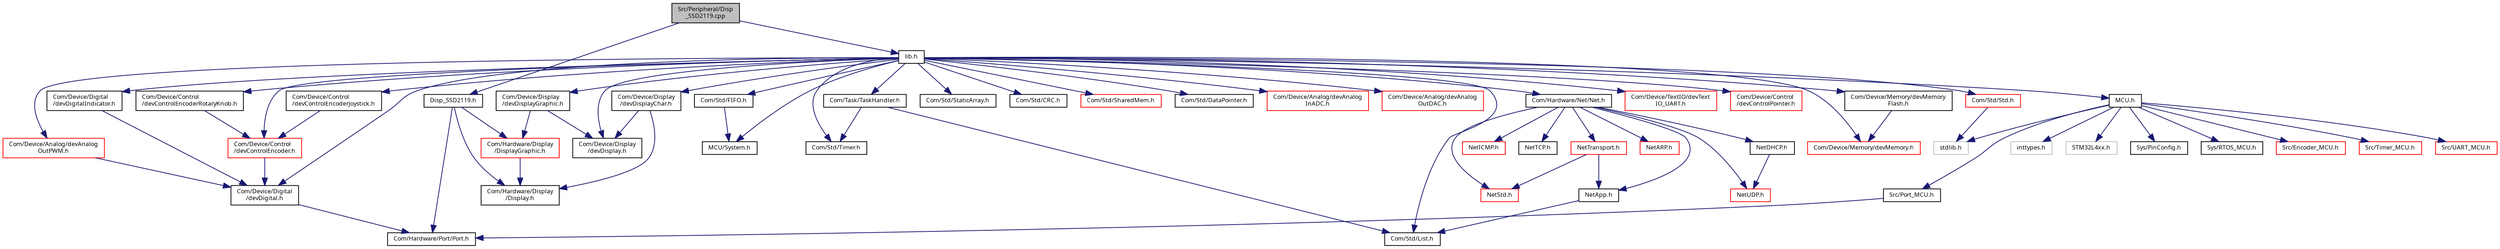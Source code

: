 digraph "Src/Peripheral/Disp_SSD2119.cpp"
{
  edge [fontname="Sans",fontsize="8",labelfontname="Sans",labelfontsize="8"];
  node [fontname="Sans",fontsize="8",shape=record];
  Node1 [label="Src/Peripheral/Disp\l_SSD2119.cpp",height=0.2,width=0.4,color="black", fillcolor="grey75", style="filled", fontcolor="black"];
  Node1 -> Node2 [color="midnightblue",fontsize="8",style="solid",fontname="Sans"];
  Node2 [label="lib.h",height=0.2,width=0.4,color="black", fillcolor="white", style="filled",URL="$lib_8h.html",tooltip="Library main include file. "];
  Node2 -> Node3 [color="midnightblue",fontsize="8",style="solid",fontname="Sans"];
  Node3 [label="MCU/System.h",height=0.2,width=0.4,color="black", fillcolor="white", style="filled",URL="$_system_8h.html"];
  Node2 -> Node4 [color="midnightblue",fontsize="8",style="solid",fontname="Sans"];
  Node4 [label="MCU.h",height=0.2,width=0.4,color="black", fillcolor="white", style="filled",URL="$_m_c_u_8h_source.html"];
  Node4 -> Node5 [color="midnightblue",fontsize="8",style="solid",fontname="Sans"];
  Node5 [label="inttypes.h",height=0.2,width=0.4,color="grey75", fillcolor="white", style="filled"];
  Node4 -> Node6 [color="midnightblue",fontsize="8",style="solid",fontname="Sans"];
  Node6 [label="stdlib.h",height=0.2,width=0.4,color="grey75", fillcolor="white", style="filled"];
  Node4 -> Node7 [color="midnightblue",fontsize="8",style="solid",fontname="Sans"];
  Node7 [label="STM32L4xx.h",height=0.2,width=0.4,color="grey75", fillcolor="white", style="filled"];
  Node4 -> Node8 [color="midnightblue",fontsize="8",style="solid",fontname="Sans"];
  Node8 [label="Sys/PinConfig.h",height=0.2,width=0.4,color="black", fillcolor="white", style="filled",URL="$_pin_config_8h.html"];
  Node4 -> Node9 [color="midnightblue",fontsize="8",style="solid",fontname="Sans"];
  Node9 [label="Sys/RTOS_MCU.h",height=0.2,width=0.4,color="black", fillcolor="white", style="filled",URL="$_r_t_o_s___m_c_u_8h.html"];
  Node4 -> Node10 [color="midnightblue",fontsize="8",style="solid",fontname="Sans"];
  Node10 [label="Src/Encoder_MCU.h",height=0.2,width=0.4,color="red", fillcolor="white", style="filled",URL="$_encoder___m_c_u_8h.html"];
  Node4 -> Node11 [color="midnightblue",fontsize="8",style="solid",fontname="Sans"];
  Node11 [label="Src/Port_MCU.h",height=0.2,width=0.4,color="black", fillcolor="white", style="filled",URL="$_port___m_c_u_8h.html"];
  Node11 -> Node12 [color="midnightblue",fontsize="8",style="solid",fontname="Sans"];
  Node12 [label="Com/Hardware/Port/Port.h",height=0.2,width=0.4,color="black", fillcolor="white", style="filled",URL="$_port_8h.html"];
  Node4 -> Node13 [color="midnightblue",fontsize="8",style="solid",fontname="Sans"];
  Node13 [label="Src/Timer_MCU.h",height=0.2,width=0.4,color="red", fillcolor="white", style="filled",URL="$_timer___m_c_u_8h.html"];
  Node4 -> Node14 [color="midnightblue",fontsize="8",style="solid",fontname="Sans"];
  Node14 [label="Src/UART_MCU.h",height=0.2,width=0.4,color="red", fillcolor="white", style="filled",URL="$_u_a_r_t___m_c_u_8h.html"];
  Node2 -> Node15 [color="midnightblue",fontsize="8",style="solid",fontname="Sans"];
  Node15 [label="Com/Hardware/Net/Net.h",height=0.2,width=0.4,color="black", fillcolor="white", style="filled",URL="$_net_8h.html"];
  Node15 -> Node16 [color="midnightblue",fontsize="8",style="solid",fontname="Sans"];
  Node16 [label="NetStd.h",height=0.2,width=0.4,color="red", fillcolor="white", style="filled",URL="$_net_std_8h.html",tooltip="Standard include file. "];
  Node15 -> Node17 [color="midnightblue",fontsize="8",style="solid",fontname="Sans"];
  Node17 [label="NetApp.h",height=0.2,width=0.4,color="black", fillcolor="white", style="filled",URL="$_net_app_8h_source.html"];
  Node17 -> Node18 [color="midnightblue",fontsize="8",style="solid",fontname="Sans"];
  Node18 [label="Com/Std/List.h",height=0.2,width=0.4,color="black", fillcolor="white", style="filled",URL="$_list_8h.html"];
  Node15 -> Node19 [color="midnightblue",fontsize="8",style="solid",fontname="Sans"];
  Node19 [label="NetTransport.h",height=0.2,width=0.4,color="red", fillcolor="white", style="filled",URL="$_net_transport_8h_source.html"];
  Node19 -> Node16 [color="midnightblue",fontsize="8",style="solid",fontname="Sans"];
  Node19 -> Node17 [color="midnightblue",fontsize="8",style="solid",fontname="Sans"];
  Node15 -> Node20 [color="midnightblue",fontsize="8",style="solid",fontname="Sans"];
  Node20 [label="NetARP.h",height=0.2,width=0.4,color="red", fillcolor="white", style="filled",URL="$_net_a_r_p_8h_source.html"];
  Node15 -> Node21 [color="midnightblue",fontsize="8",style="solid",fontname="Sans"];
  Node21 [label="NetDHCP.h",height=0.2,width=0.4,color="black", fillcolor="white", style="filled",URL="$_net_d_h_c_p_8h_source.html"];
  Node21 -> Node22 [color="midnightblue",fontsize="8",style="solid",fontname="Sans"];
  Node22 [label="NetUDP.h",height=0.2,width=0.4,color="red", fillcolor="white", style="filled",URL="$_net_u_d_p_8h_source.html"];
  Node15 -> Node23 [color="midnightblue",fontsize="8",style="solid",fontname="Sans"];
  Node23 [label="NetICMP.h",height=0.2,width=0.4,color="red", fillcolor="white", style="filled",URL="$_net_i_c_m_p_8h_source.html"];
  Node15 -> Node24 [color="midnightblue",fontsize="8",style="solid",fontname="Sans"];
  Node24 [label="NetTCP.h",height=0.2,width=0.4,color="black", fillcolor="white", style="filled",URL="$_net_t_c_p_8h_source.html"];
  Node15 -> Node22 [color="midnightblue",fontsize="8",style="solid",fontname="Sans"];
  Node2 -> Node25 [color="midnightblue",fontsize="8",style="solid",fontname="Sans"];
  Node25 [label="Com/Std/Std.h",height=0.2,width=0.4,color="red", fillcolor="white", style="filled",URL="$_std_8h.html",tooltip="Standard include file. "];
  Node25 -> Node6 [color="midnightblue",fontsize="8",style="solid",fontname="Sans"];
  Node2 -> Node26 [color="midnightblue",fontsize="8",style="solid",fontname="Sans"];
  Node26 [label="Com/Std/StaticArray.h",height=0.2,width=0.4,color="black", fillcolor="white", style="filled",URL="$_static_array_8h.html"];
  Node2 -> Node27 [color="midnightblue",fontsize="8",style="solid",fontname="Sans"];
  Node27 [label="Com/Std/CRC.h",height=0.2,width=0.4,color="black", fillcolor="white", style="filled",URL="$_c_r_c_8h.html"];
  Node2 -> Node18 [color="midnightblue",fontsize="8",style="solid",fontname="Sans"];
  Node2 -> Node28 [color="midnightblue",fontsize="8",style="solid",fontname="Sans"];
  Node28 [label="Com/Std/FIFO.h",height=0.2,width=0.4,color="black", fillcolor="white", style="filled",URL="$_fifo_8h.html"];
  Node28 -> Node3 [color="midnightblue",fontsize="8",style="solid",fontname="Sans"];
  Node2 -> Node29 [color="midnightblue",fontsize="8",style="solid",fontname="Sans"];
  Node29 [label="Com/Std/SharedMem.h",height=0.2,width=0.4,color="red", fillcolor="white", style="filled",URL="$_shared_mem_8h.html"];
  Node2 -> Node30 [color="midnightblue",fontsize="8",style="solid",fontname="Sans"];
  Node30 [label="Com/Std/DataPointer.h",height=0.2,width=0.4,color="black", fillcolor="white", style="filled",URL="$_data_pointer_8h.html"];
  Node2 -> Node31 [color="midnightblue",fontsize="8",style="solid",fontname="Sans"];
  Node31 [label="Com/Std/Timer.h",height=0.2,width=0.4,color="black", fillcolor="white", style="filled",URL="$_std_2_timer_8h.html"];
  Node2 -> Node32 [color="midnightblue",fontsize="8",style="solid",fontname="Sans"];
  Node32 [label="Com/Device/Analog/devAnalog\lInADC.h",height=0.2,width=0.4,color="red", fillcolor="white", style="filled",URL="$dev_analog_in_a_d_c_8h.html"];
  Node2 -> Node33 [color="midnightblue",fontsize="8",style="solid",fontname="Sans"];
  Node33 [label="Com/Device/Analog/devAnalog\lOutDAC.h",height=0.2,width=0.4,color="red", fillcolor="white", style="filled",URL="$dev_analog_out_d_a_c_8h.html"];
  Node2 -> Node34 [color="midnightblue",fontsize="8",style="solid",fontname="Sans"];
  Node34 [label="Com/Device/Analog/devAnalog\lOutPWM.h",height=0.2,width=0.4,color="red", fillcolor="white", style="filled",URL="$dev_analog_out_p_w_m_8h.html"];
  Node34 -> Node35 [color="midnightblue",fontsize="8",style="solid",fontname="Sans"];
  Node35 [label="Com/Device/Digital\l/devDigital.h",height=0.2,width=0.4,color="black", fillcolor="white", style="filled",URL="$dev_digital_8h.html"];
  Node35 -> Node12 [color="midnightblue",fontsize="8",style="solid",fontname="Sans"];
  Node2 -> Node35 [color="midnightblue",fontsize="8",style="solid",fontname="Sans"];
  Node2 -> Node36 [color="midnightblue",fontsize="8",style="solid",fontname="Sans"];
  Node36 [label="Com/Device/Digital\l/devDigitalIndicator.h",height=0.2,width=0.4,color="black", fillcolor="white", style="filled",URL="$dev_digital_indicator_8h.html"];
  Node36 -> Node35 [color="midnightblue",fontsize="8",style="solid",fontname="Sans"];
  Node2 -> Node37 [color="midnightblue",fontsize="8",style="solid",fontname="Sans"];
  Node37 [label="Com/Device/Display\l/devDisplay.h",height=0.2,width=0.4,color="black", fillcolor="white", style="filled",URL="$dev_display_8h.html"];
  Node2 -> Node38 [color="midnightblue",fontsize="8",style="solid",fontname="Sans"];
  Node38 [label="Com/Device/Display\l/devDisplayChar.h",height=0.2,width=0.4,color="black", fillcolor="white", style="filled",URL="$dev_display_char_8h.html"];
  Node38 -> Node39 [color="midnightblue",fontsize="8",style="solid",fontname="Sans"];
  Node39 [label="Com/Hardware/Display\l/Display.h",height=0.2,width=0.4,color="black", fillcolor="white", style="filled",URL="$_display_8h.html"];
  Node38 -> Node37 [color="midnightblue",fontsize="8",style="solid",fontname="Sans"];
  Node2 -> Node40 [color="midnightblue",fontsize="8",style="solid",fontname="Sans"];
  Node40 [label="Com/Device/Display\l/devDisplayGraphic.h",height=0.2,width=0.4,color="black", fillcolor="white", style="filled",URL="$dev_display_graphic_8h.html"];
  Node40 -> Node41 [color="midnightblue",fontsize="8",style="solid",fontname="Sans"];
  Node41 [label="Com/Hardware/Display\l/DisplayGraphic.h",height=0.2,width=0.4,color="red", fillcolor="white", style="filled",URL="$_display_graphic_8h.html"];
  Node41 -> Node39 [color="midnightblue",fontsize="8",style="solid",fontname="Sans"];
  Node40 -> Node37 [color="midnightblue",fontsize="8",style="solid",fontname="Sans"];
  Node2 -> Node42 [color="midnightblue",fontsize="8",style="solid",fontname="Sans"];
  Node42 [label="Com/Device/Memory/devMemory.h",height=0.2,width=0.4,color="red", fillcolor="white", style="filled",URL="$dev_memory_8h.html"];
  Node2 -> Node43 [color="midnightblue",fontsize="8",style="solid",fontname="Sans"];
  Node43 [label="Com/Device/Memory/devMemory\lFlash.h",height=0.2,width=0.4,color="black", fillcolor="white", style="filled",URL="$dev_memory_flash_8h.html"];
  Node43 -> Node42 [color="midnightblue",fontsize="8",style="solid",fontname="Sans"];
  Node2 -> Node44 [color="midnightblue",fontsize="8",style="solid",fontname="Sans"];
  Node44 [label="Com/Device/TextIO/devText\lIO_UART.h",height=0.2,width=0.4,color="red", fillcolor="white", style="filled",URL="$dev_text_i_o___u_a_r_t_8h.html"];
  Node2 -> Node45 [color="midnightblue",fontsize="8",style="solid",fontname="Sans"];
  Node45 [label="Com/Device/Control\l/devControlEncoder.h",height=0.2,width=0.4,color="red", fillcolor="white", style="filled",URL="$dev_control_encoder_8h.html"];
  Node45 -> Node35 [color="midnightblue",fontsize="8",style="solid",fontname="Sans"];
  Node2 -> Node46 [color="midnightblue",fontsize="8",style="solid",fontname="Sans"];
  Node46 [label="Com/Device/Control\l/devControlEncoderJoystick.h",height=0.2,width=0.4,color="black", fillcolor="white", style="filled",URL="$dev_control_encoder_joystick_8h.html"];
  Node46 -> Node45 [color="midnightblue",fontsize="8",style="solid",fontname="Sans"];
  Node2 -> Node47 [color="midnightblue",fontsize="8",style="solid",fontname="Sans"];
  Node47 [label="Com/Device/Control\l/devControlEncoderRotaryKnob.h",height=0.2,width=0.4,color="black", fillcolor="white", style="filled",URL="$dev_control_encoder_rotaryknob_8h.html"];
  Node47 -> Node45 [color="midnightblue",fontsize="8",style="solid",fontname="Sans"];
  Node2 -> Node48 [color="midnightblue",fontsize="8",style="solid",fontname="Sans"];
  Node48 [label="Com/Device/Control\l/devControlPointer.h",height=0.2,width=0.4,color="red", fillcolor="white", style="filled",URL="$dev_control_pointer_8h.html"];
  Node2 -> Node49 [color="midnightblue",fontsize="8",style="solid",fontname="Sans"];
  Node49 [label="Com/Task/TaskHandler.h",height=0.2,width=0.4,color="black", fillcolor="white", style="filled",URL="$_task_handler_8h.html"];
  Node49 -> Node18 [color="midnightblue",fontsize="8",style="solid",fontname="Sans"];
  Node49 -> Node31 [color="midnightblue",fontsize="8",style="solid",fontname="Sans"];
  Node1 -> Node50 [color="midnightblue",fontsize="8",style="solid",fontname="Sans"];
  Node50 [label="Disp_SSD2119.h",height=0.2,width=0.4,color="black", fillcolor="white", style="filled",URL="$_disp___s_s_d2119_8h.html"];
  Node50 -> Node12 [color="midnightblue",fontsize="8",style="solid",fontname="Sans"];
  Node50 -> Node39 [color="midnightblue",fontsize="8",style="solid",fontname="Sans"];
  Node50 -> Node41 [color="midnightblue",fontsize="8",style="solid",fontname="Sans"];
}
